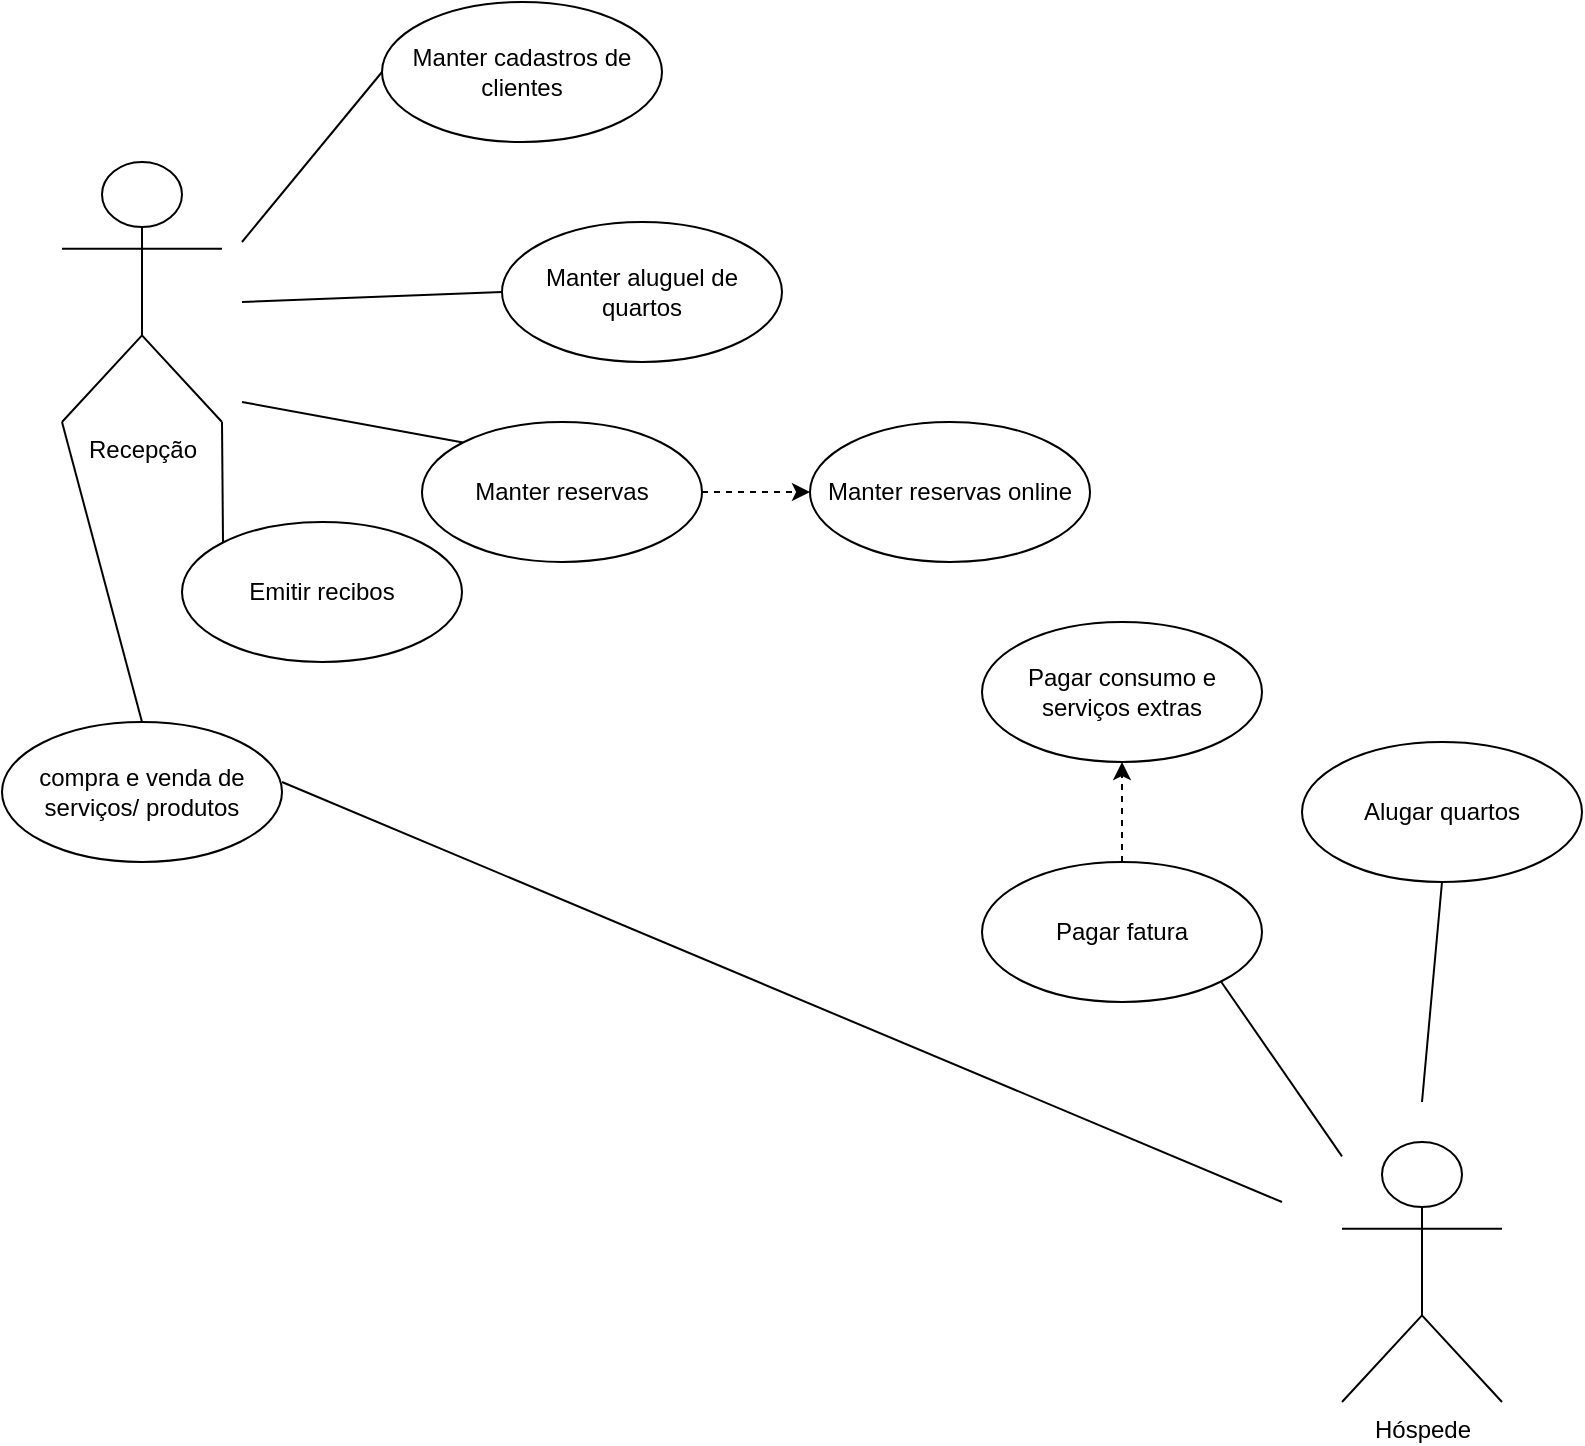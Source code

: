 <mxfile version="21.1.8" type="github">
  <diagram name="Página-1" id="8A-gIid98ODeogEsr4VN">
    <mxGraphModel dx="1377" dy="796" grid="1" gridSize="10" guides="1" tooltips="1" connect="1" arrows="1" fold="1" page="1" pageScale="1" pageWidth="827" pageHeight="1169" math="0" shadow="0">
      <root>
        <mxCell id="0" />
        <mxCell id="1" parent="0" />
        <mxCell id="XWONsPRAWwPBpnLWDOgD-1" value="Recepção" style="shape=umlActor;html=1;verticalLabelPosition=bottom;verticalAlign=top;align=center;" vertex="1" parent="1">
          <mxGeometry x="40" y="150" width="80" height="130" as="geometry" />
        </mxCell>
        <mxCell id="XWONsPRAWwPBpnLWDOgD-2" value="Manter cadastros de clientes" style="ellipse;whiteSpace=wrap;html=1;" vertex="1" parent="1">
          <mxGeometry x="200" y="70" width="140" height="70" as="geometry" />
        </mxCell>
        <mxCell id="XWONsPRAWwPBpnLWDOgD-3" value="Manter aluguel de quartos" style="ellipse;whiteSpace=wrap;html=1;" vertex="1" parent="1">
          <mxGeometry x="260" y="180" width="140" height="70" as="geometry" />
        </mxCell>
        <mxCell id="XWONsPRAWwPBpnLWDOgD-4" value="Manter reservas" style="ellipse;whiteSpace=wrap;html=1;" vertex="1" parent="1">
          <mxGeometry x="220" y="280" width="140" height="70" as="geometry" />
        </mxCell>
        <mxCell id="XWONsPRAWwPBpnLWDOgD-5" value="Manter reservas online" style="ellipse;whiteSpace=wrap;html=1;" vertex="1" parent="1">
          <mxGeometry x="414" y="280" width="140" height="70" as="geometry" />
        </mxCell>
        <mxCell id="XWONsPRAWwPBpnLWDOgD-6" value="" style="endArrow=none;html=1;rounded=0;entryX=0;entryY=0.5;entryDx=0;entryDy=0;" edge="1" parent="1" target="XWONsPRAWwPBpnLWDOgD-2">
          <mxGeometry width="50" height="50" relative="1" as="geometry">
            <mxPoint x="130" y="190" as="sourcePoint" />
            <mxPoint x="200" y="120" as="targetPoint" />
          </mxGeometry>
        </mxCell>
        <mxCell id="XWONsPRAWwPBpnLWDOgD-7" value="" style="endArrow=none;html=1;rounded=0;entryX=0;entryY=0.5;entryDx=0;entryDy=0;" edge="1" parent="1" target="XWONsPRAWwPBpnLWDOgD-3">
          <mxGeometry width="50" height="50" relative="1" as="geometry">
            <mxPoint x="130" y="220" as="sourcePoint" />
            <mxPoint x="210" y="115" as="targetPoint" />
          </mxGeometry>
        </mxCell>
        <mxCell id="XWONsPRAWwPBpnLWDOgD-8" value="" style="endArrow=none;html=1;rounded=0;entryX=0;entryY=0;entryDx=0;entryDy=0;" edge="1" parent="1" target="XWONsPRAWwPBpnLWDOgD-4">
          <mxGeometry width="50" height="50" relative="1" as="geometry">
            <mxPoint x="130" y="270" as="sourcePoint" />
            <mxPoint x="180" y="260" as="targetPoint" />
          </mxGeometry>
        </mxCell>
        <mxCell id="XWONsPRAWwPBpnLWDOgD-11" value="" style="endArrow=classic;html=1;rounded=0;exitX=1;exitY=0.5;exitDx=0;exitDy=0;dashed=1;entryX=0;entryY=0.5;entryDx=0;entryDy=0;" edge="1" parent="1" source="XWONsPRAWwPBpnLWDOgD-4" target="XWONsPRAWwPBpnLWDOgD-5">
          <mxGeometry width="50" height="50" relative="1" as="geometry">
            <mxPoint x="170" y="390" as="sourcePoint" />
            <mxPoint x="220" y="340" as="targetPoint" />
          </mxGeometry>
        </mxCell>
        <mxCell id="XWONsPRAWwPBpnLWDOgD-12" value="compra e venda de serviços/ produtos" style="ellipse;whiteSpace=wrap;html=1;" vertex="1" parent="1">
          <mxGeometry x="10" y="430" width="140" height="70" as="geometry" />
        </mxCell>
        <mxCell id="XWONsPRAWwPBpnLWDOgD-13" value="" style="endArrow=none;html=1;rounded=0;entryX=0;entryY=1;entryDx=0;entryDy=0;entryPerimeter=0;exitX=0.5;exitY=0;exitDx=0;exitDy=0;" edge="1" parent="1" source="XWONsPRAWwPBpnLWDOgD-12" target="XWONsPRAWwPBpnLWDOgD-1">
          <mxGeometry width="50" height="50" relative="1" as="geometry">
            <mxPoint x="120" y="400" as="sourcePoint" />
            <mxPoint x="50" y="290" as="targetPoint" />
          </mxGeometry>
        </mxCell>
        <mxCell id="XWONsPRAWwPBpnLWDOgD-14" value="Emitir recibos" style="ellipse;whiteSpace=wrap;html=1;" vertex="1" parent="1">
          <mxGeometry x="100" y="330" width="140" height="70" as="geometry" />
        </mxCell>
        <mxCell id="XWONsPRAWwPBpnLWDOgD-15" value="" style="endArrow=none;html=1;rounded=0;entryX=0;entryY=0;entryDx=0;entryDy=0;" edge="1" parent="1" target="XWONsPRAWwPBpnLWDOgD-14">
          <mxGeometry width="50" height="50" relative="1" as="geometry">
            <mxPoint x="120" y="280" as="sourcePoint" />
            <mxPoint x="230" y="500" as="targetPoint" />
          </mxGeometry>
        </mxCell>
        <mxCell id="XWONsPRAWwPBpnLWDOgD-17" value="Hóspede" style="shape=umlActor;html=1;verticalLabelPosition=bottom;verticalAlign=top;align=center;" vertex="1" parent="1">
          <mxGeometry x="680" y="640" width="80" height="130" as="geometry" />
        </mxCell>
        <mxCell id="XWONsPRAWwPBpnLWDOgD-18" value="Alugar quartos" style="ellipse;whiteSpace=wrap;html=1;" vertex="1" parent="1">
          <mxGeometry x="660" y="440" width="140" height="70" as="geometry" />
        </mxCell>
        <mxCell id="XWONsPRAWwPBpnLWDOgD-19" value="Pagar fatura" style="ellipse;whiteSpace=wrap;html=1;" vertex="1" parent="1">
          <mxGeometry x="500" y="500" width="140" height="70" as="geometry" />
        </mxCell>
        <mxCell id="XWONsPRAWwPBpnLWDOgD-20" value="" style="endArrow=none;html=1;rounded=0;entryX=0;entryY=1;entryDx=0;entryDy=0;entryPerimeter=0;" edge="1" parent="1">
          <mxGeometry width="50" height="50" relative="1" as="geometry">
            <mxPoint x="650" y="670" as="sourcePoint" />
            <mxPoint x="150" y="460" as="targetPoint" />
          </mxGeometry>
        </mxCell>
        <mxCell id="XWONsPRAWwPBpnLWDOgD-21" value="" style="endArrow=none;html=1;rounded=0;entryX=1;entryY=1;entryDx=0;entryDy=0;" edge="1" parent="1" source="XWONsPRAWwPBpnLWDOgD-17" target="XWONsPRAWwPBpnLWDOgD-19">
          <mxGeometry width="50" height="50" relative="1" as="geometry">
            <mxPoint x="600" y="630" as="sourcePoint" />
            <mxPoint x="650" y="580" as="targetPoint" />
          </mxGeometry>
        </mxCell>
        <mxCell id="XWONsPRAWwPBpnLWDOgD-22" value="" style="endArrow=none;html=1;rounded=0;entryX=0.5;entryY=1;entryDx=0;entryDy=0;" edge="1" parent="1" target="XWONsPRAWwPBpnLWDOgD-18">
          <mxGeometry width="50" height="50" relative="1" as="geometry">
            <mxPoint x="720" y="620" as="sourcePoint" />
            <mxPoint x="720" y="510" as="targetPoint" />
          </mxGeometry>
        </mxCell>
        <mxCell id="XWONsPRAWwPBpnLWDOgD-23" value="" style="endArrow=classic;html=1;rounded=0;exitX=0.5;exitY=0;exitDx=0;exitDy=0;dashed=1;entryX=0.5;entryY=1;entryDx=0;entryDy=0;" edge="1" parent="1" source="XWONsPRAWwPBpnLWDOgD-19" target="XWONsPRAWwPBpnLWDOgD-24">
          <mxGeometry width="50" height="50" relative="1" as="geometry">
            <mxPoint x="550" y="490" as="sourcePoint" />
            <mxPoint x="640" y="400" as="targetPoint" />
          </mxGeometry>
        </mxCell>
        <mxCell id="XWONsPRAWwPBpnLWDOgD-24" value="Pagar consumo e serviços extras" style="ellipse;whiteSpace=wrap;html=1;" vertex="1" parent="1">
          <mxGeometry x="500" y="380" width="140" height="70" as="geometry" />
        </mxCell>
      </root>
    </mxGraphModel>
  </diagram>
</mxfile>
